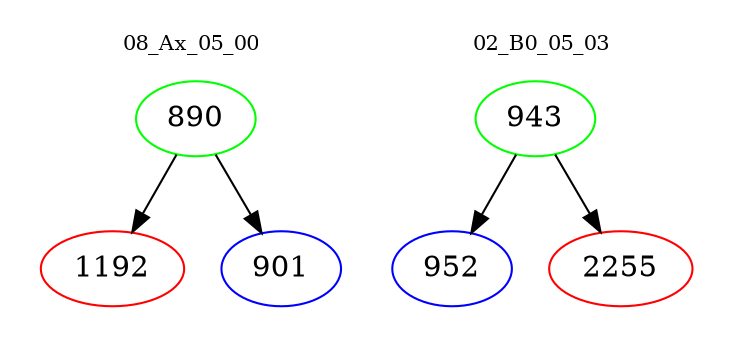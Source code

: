 digraph{
subgraph cluster_0 {
color = white
label = "08_Ax_05_00";
fontsize=10;
T0_890 [label="890", color="green"]
T0_890 -> T0_1192 [color="black"]
T0_1192 [label="1192", color="red"]
T0_890 -> T0_901 [color="black"]
T0_901 [label="901", color="blue"]
}
subgraph cluster_1 {
color = white
label = "02_B0_05_03";
fontsize=10;
T1_943 [label="943", color="green"]
T1_943 -> T1_952 [color="black"]
T1_952 [label="952", color="blue"]
T1_943 -> T1_2255 [color="black"]
T1_2255 [label="2255", color="red"]
}
}
